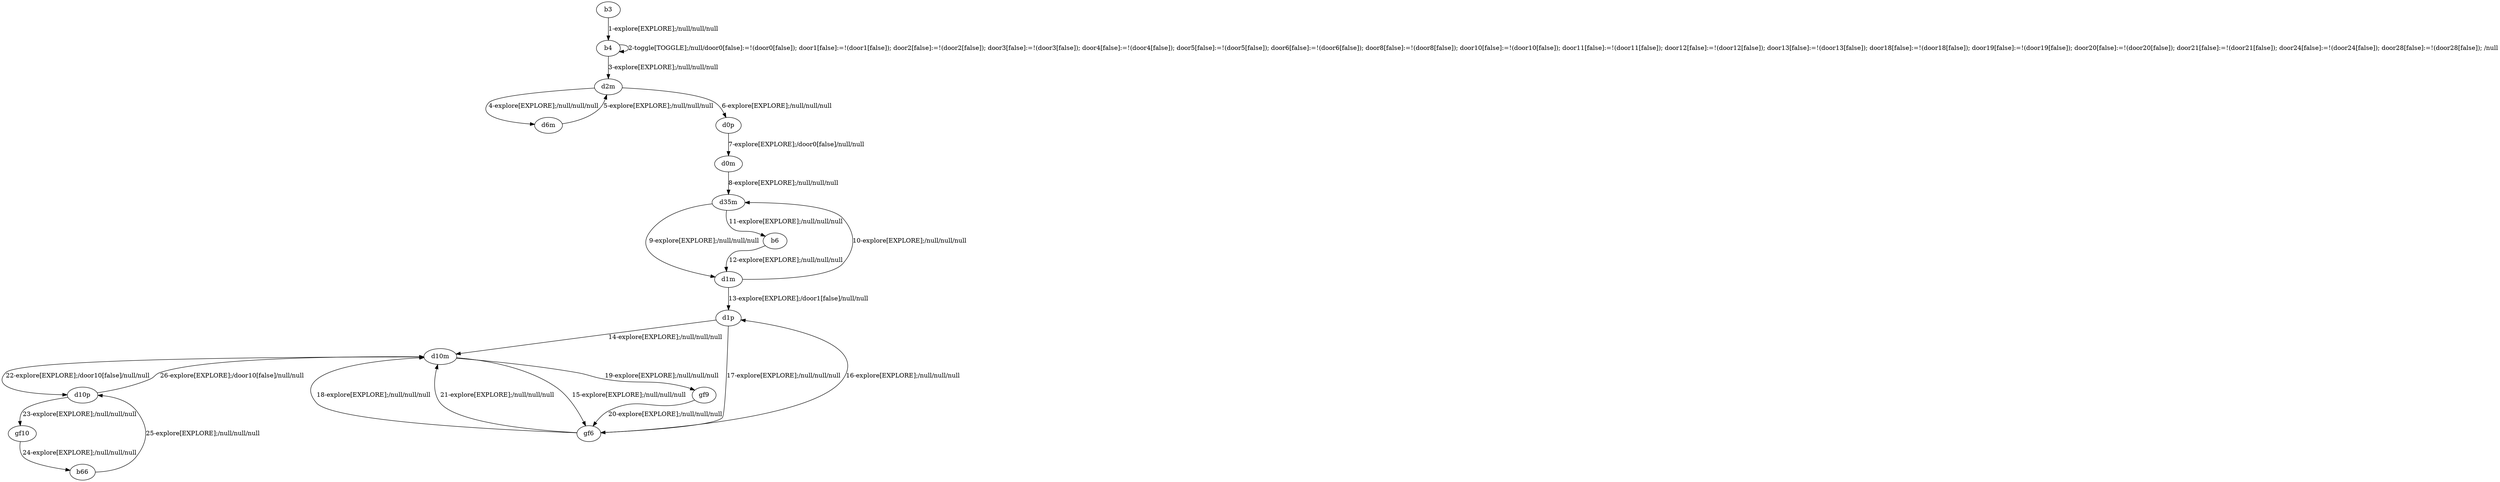 # Total number of goals covered by this test: 1
# d10p --> d10m

digraph g {
"b3" -> "b4" [label = "1-explore[EXPLORE];/null/null/null"];
"b4" -> "b4" [label = "2-toggle[TOGGLE];/null/door0[false]:=!(door0[false]); door1[false]:=!(door1[false]); door2[false]:=!(door2[false]); door3[false]:=!(door3[false]); door4[false]:=!(door4[false]); door5[false]:=!(door5[false]); door6[false]:=!(door6[false]); door8[false]:=!(door8[false]); door10[false]:=!(door10[false]); door11[false]:=!(door11[false]); door12[false]:=!(door12[false]); door13[false]:=!(door13[false]); door18[false]:=!(door18[false]); door19[false]:=!(door19[false]); door20[false]:=!(door20[false]); door21[false]:=!(door21[false]); door24[false]:=!(door24[false]); door28[false]:=!(door28[false]); /null"];
"b4" -> "d2m" [label = "3-explore[EXPLORE];/null/null/null"];
"d2m" -> "d6m" [label = "4-explore[EXPLORE];/null/null/null"];
"d6m" -> "d2m" [label = "5-explore[EXPLORE];/null/null/null"];
"d2m" -> "d0p" [label = "6-explore[EXPLORE];/null/null/null"];
"d0p" -> "d0m" [label = "7-explore[EXPLORE];/door0[false]/null/null"];
"d0m" -> "d35m" [label = "8-explore[EXPLORE];/null/null/null"];
"d35m" -> "d1m" [label = "9-explore[EXPLORE];/null/null/null"];
"d1m" -> "d35m" [label = "10-explore[EXPLORE];/null/null/null"];
"d35m" -> "b6" [label = "11-explore[EXPLORE];/null/null/null"];
"b6" -> "d1m" [label = "12-explore[EXPLORE];/null/null/null"];
"d1m" -> "d1p" [label = "13-explore[EXPLORE];/door1[false]/null/null"];
"d1p" -> "d10m" [label = "14-explore[EXPLORE];/null/null/null"];
"d10m" -> "gf6" [label = "15-explore[EXPLORE];/null/null/null"];
"gf6" -> "d1p" [label = "16-explore[EXPLORE];/null/null/null"];
"d1p" -> "gf6" [label = "17-explore[EXPLORE];/null/null/null"];
"gf6" -> "d10m" [label = "18-explore[EXPLORE];/null/null/null"];
"d10m" -> "gf9" [label = "19-explore[EXPLORE];/null/null/null"];
"gf9" -> "gf6" [label = "20-explore[EXPLORE];/null/null/null"];
"gf6" -> "d10m" [label = "21-explore[EXPLORE];/null/null/null"];
"d10m" -> "d10p" [label = "22-explore[EXPLORE];/door10[false]/null/null"];
"d10p" -> "gf10" [label = "23-explore[EXPLORE];/null/null/null"];
"gf10" -> "b66" [label = "24-explore[EXPLORE];/null/null/null"];
"b66" -> "d10p" [label = "25-explore[EXPLORE];/null/null/null"];
"d10p" -> "d10m" [label = "26-explore[EXPLORE];/door10[false]/null/null"];
}
